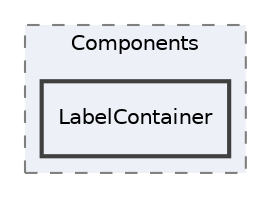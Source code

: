 digraph "Editor/UI/Components/LabelContainer"
{
 // LATEX_PDF_SIZE
  edge [fontname="Helvetica",fontsize="10",labelfontname="Helvetica",labelfontsize="10"];
  node [fontname="Helvetica",fontsize="10",shape=record];
  compound=true
  subgraph clusterdir_923fa9d008c2aca82a70b1951296c9a0 {
    graph [ bgcolor="#edf0f7", pencolor="grey50", style="filled,dashed,", label="Components", fontname="Helvetica", fontsize="10", URL="dir_923fa9d008c2aca82a70b1951296c9a0.html"]
  dir_fdad5809923d1b806dc15edd82f0f7e9 [shape=box, label="LabelContainer", style="filled,bold,", fillcolor="#edf0f7", color="grey25", URL="dir_fdad5809923d1b806dc15edd82f0f7e9.html"];
  }
}
